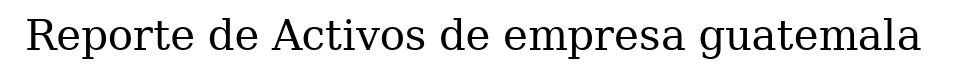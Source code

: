 digraph G {
    node [shape=circle,style=filled, fillcolor=lightblue, margin=0.2];
    edge [style=solid, color=blue];
    graph [ranksep=1.5, nodesep=1];
    graph [label="Reporte de Activos de empresa guatemala ", fontsize=20, fontcolor=black];
subgraph cluster_juanito {
        label="juanito";
}
}
